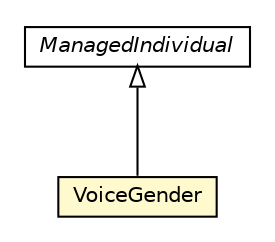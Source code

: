 #!/usr/local/bin/dot
#
# Class diagram 
# Generated by UMLGraph version R5_6-24-gf6e263 (http://www.umlgraph.org/)
#

digraph G {
	edge [fontname="Helvetica",fontsize=10,labelfontname="Helvetica",labelfontsize=10];
	node [fontname="Helvetica",fontsize=10,shape=plaintext];
	nodesep=0.25;
	ranksep=0.5;
	// org.universAAL.ontology.ui.preferences.VoiceGender
	c404964 [label=<<table title="org.universAAL.ontology.ui.preferences.VoiceGender" border="0" cellborder="1" cellspacing="0" cellpadding="2" port="p" bgcolor="lemonChiffon" href="./VoiceGender.html">
		<tr><td><table border="0" cellspacing="0" cellpadding="1">
<tr><td align="center" balign="center"> VoiceGender </td></tr>
		</table></td></tr>
		</table>>, URL="./VoiceGender.html", fontname="Helvetica", fontcolor="black", fontsize=10.0];
	//org.universAAL.ontology.ui.preferences.VoiceGender extends org.universAAL.middleware.owl.ManagedIndividual
	c405068:p -> c404964:p [dir=back,arrowtail=empty];
	// org.universAAL.middleware.owl.ManagedIndividual
	c405068 [label=<<table title="org.universAAL.middleware.owl.ManagedIndividual" border="0" cellborder="1" cellspacing="0" cellpadding="2" port="p" href="http://java.sun.com/j2se/1.4.2/docs/api/org/universAAL/middleware/owl/ManagedIndividual.html">
		<tr><td><table border="0" cellspacing="0" cellpadding="1">
<tr><td align="center" balign="center"><font face="Helvetica-Oblique"> ManagedIndividual </font></td></tr>
		</table></td></tr>
		</table>>, URL="http://java.sun.com/j2se/1.4.2/docs/api/org/universAAL/middleware/owl/ManagedIndividual.html", fontname="Helvetica", fontcolor="black", fontsize=10.0];
}

